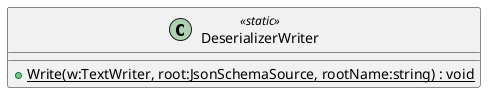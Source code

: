 @startuml
class DeserializerWriter <<static>> {
    + {static} Write(w:TextWriter, root:JsonSchemaSource, rootName:string) : void
}
@enduml
